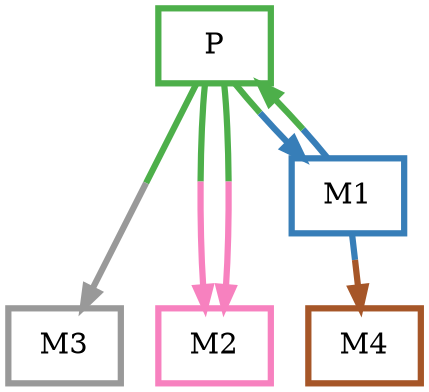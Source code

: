 digraph barS {
	{
		rank=same
	0 [shape=box,penwidth=3,colorscheme=set19,color=3,label="P"]
	}
	{
		rank=same
		4 [shape=box,penwidth=3,colorscheme=set19,color=7,label="M4"]
		3 [shape=box,penwidth=3,colorscheme=set19,color=9,label="M3"]
		2 [shape=box,penwidth=3,colorscheme=set19,color=8,label="M2"]
	}
	1 [shape=box,penwidth=3,colorscheme=set19,color=2,label="M1"]
	1 -> 0 [penwidth=3,colorscheme=set19,color="2;0.5:3"]
	1 -> 4 [penwidth=3,colorscheme=set19,color="2;0.5:7"]
	0 -> 2 [penwidth=3,colorscheme=set19,color="3;0.5:8"]
	0 -> 2 [penwidth=3,colorscheme=set19,color="3;0.5:8"]
	0 -> 3 [penwidth=3,colorscheme=set19,color="3;0.5:9"]
	0 -> 1 [penwidth=3,colorscheme=set19,color="3;0.5:2"]
}
